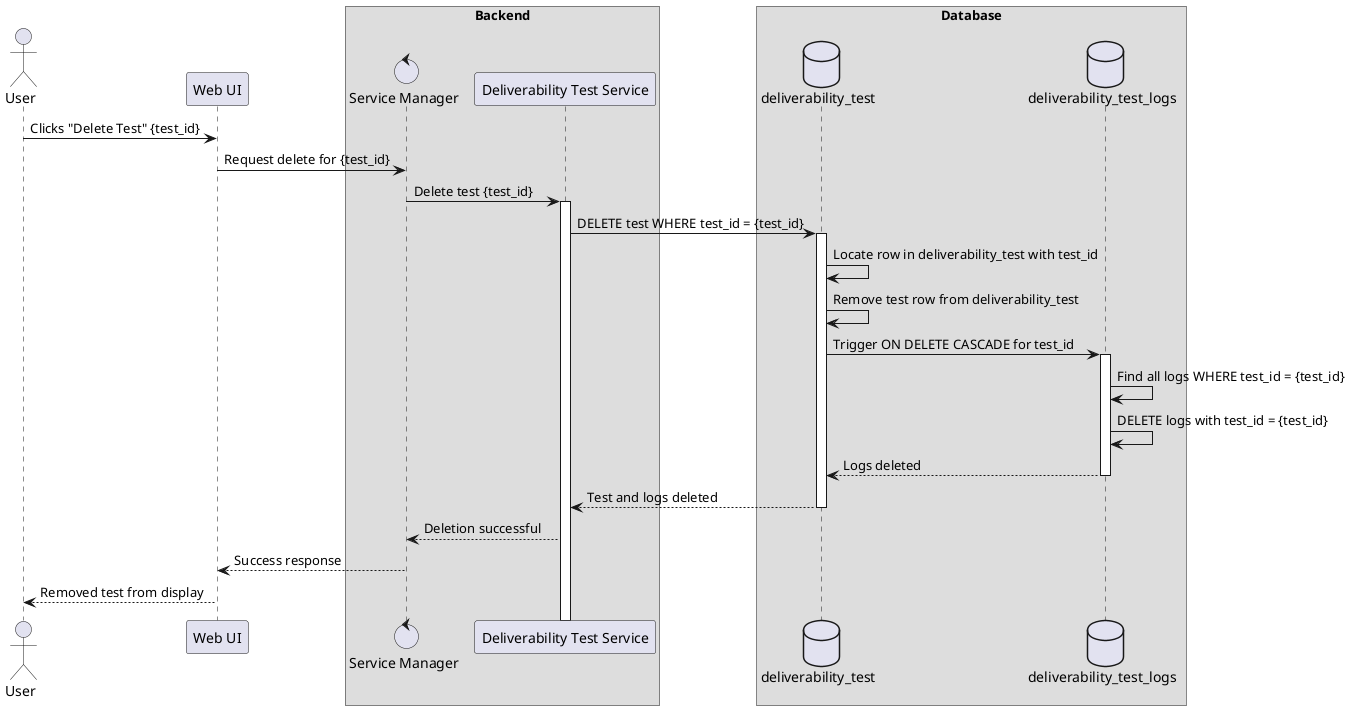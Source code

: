 @startuml
!pragma teoz true

/' Hard delete cascade flow for deliverability_test and deliverability_test_logs. '/

actor User as user

participant "Web UI" as web_ui

box Backend
    control "Service Manager" as service_manager
    participant "Deliverability Test Service" as deliverability_test
end box

box Database
    database "deliverability_test" as dt
    database "deliverability_test_logs" as dtl
end box

/' Step-by-step deletion flow with cascade '/

user -> web_ui: Clicks "Delete Test" {test_id}
web_ui -> service_manager: Request delete for {test_id}
service_manager -> deliverability_test: Delete test {test_id}
activate deliverability_test

deliverability_test -> dt: DELETE test WHERE test_id = {test_id}
activate dt
dt -> dt: Locate row in deliverability_test with test_id
dt -> dt: Remove test row from deliverability_test

/' Cascade process begins '/
dt -> dtl: Trigger ON DELETE CASCADE for test_id
activate dtl
dtl -> dtl: Find all logs WHERE test_id = {test_id}
dtl -> dtl: DELETE logs with test_id = {test_id}
dtl --> dt: Logs deleted
deactivate dtl

dt --> deliverability_test: Test and logs deleted
deactivate dt

deliverability_test --> service_manager: Deletion successful
service_manager --> web_ui: Success response
web_ui --> user: Removed test from display

@enduml
